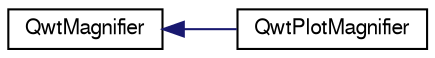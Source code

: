 digraph G
{
  edge [fontname="FreeSans",fontsize="10",labelfontname="FreeSans",labelfontsize="10"];
  node [fontname="FreeSans",fontsize="10",shape=record];
  rankdir="LR";
  Node1 [label="QwtMagnifier",height=0.2,width=0.4,color="black", fillcolor="white", style="filled",URL="$class_qwt_magnifier.html",tooltip="QwtMagnifier provides zooming, by magnifying in steps."];
  Node1 -> Node2 [dir="back",color="midnightblue",fontsize="10",style="solid",fontname="FreeSans"];
  Node2 [label="QwtPlotMagnifier",height=0.2,width=0.4,color="black", fillcolor="white", style="filled",URL="$class_qwt_plot_magnifier.html",tooltip="QwtPlotMagnifier provides zooming, by magnifying in steps."];
}
